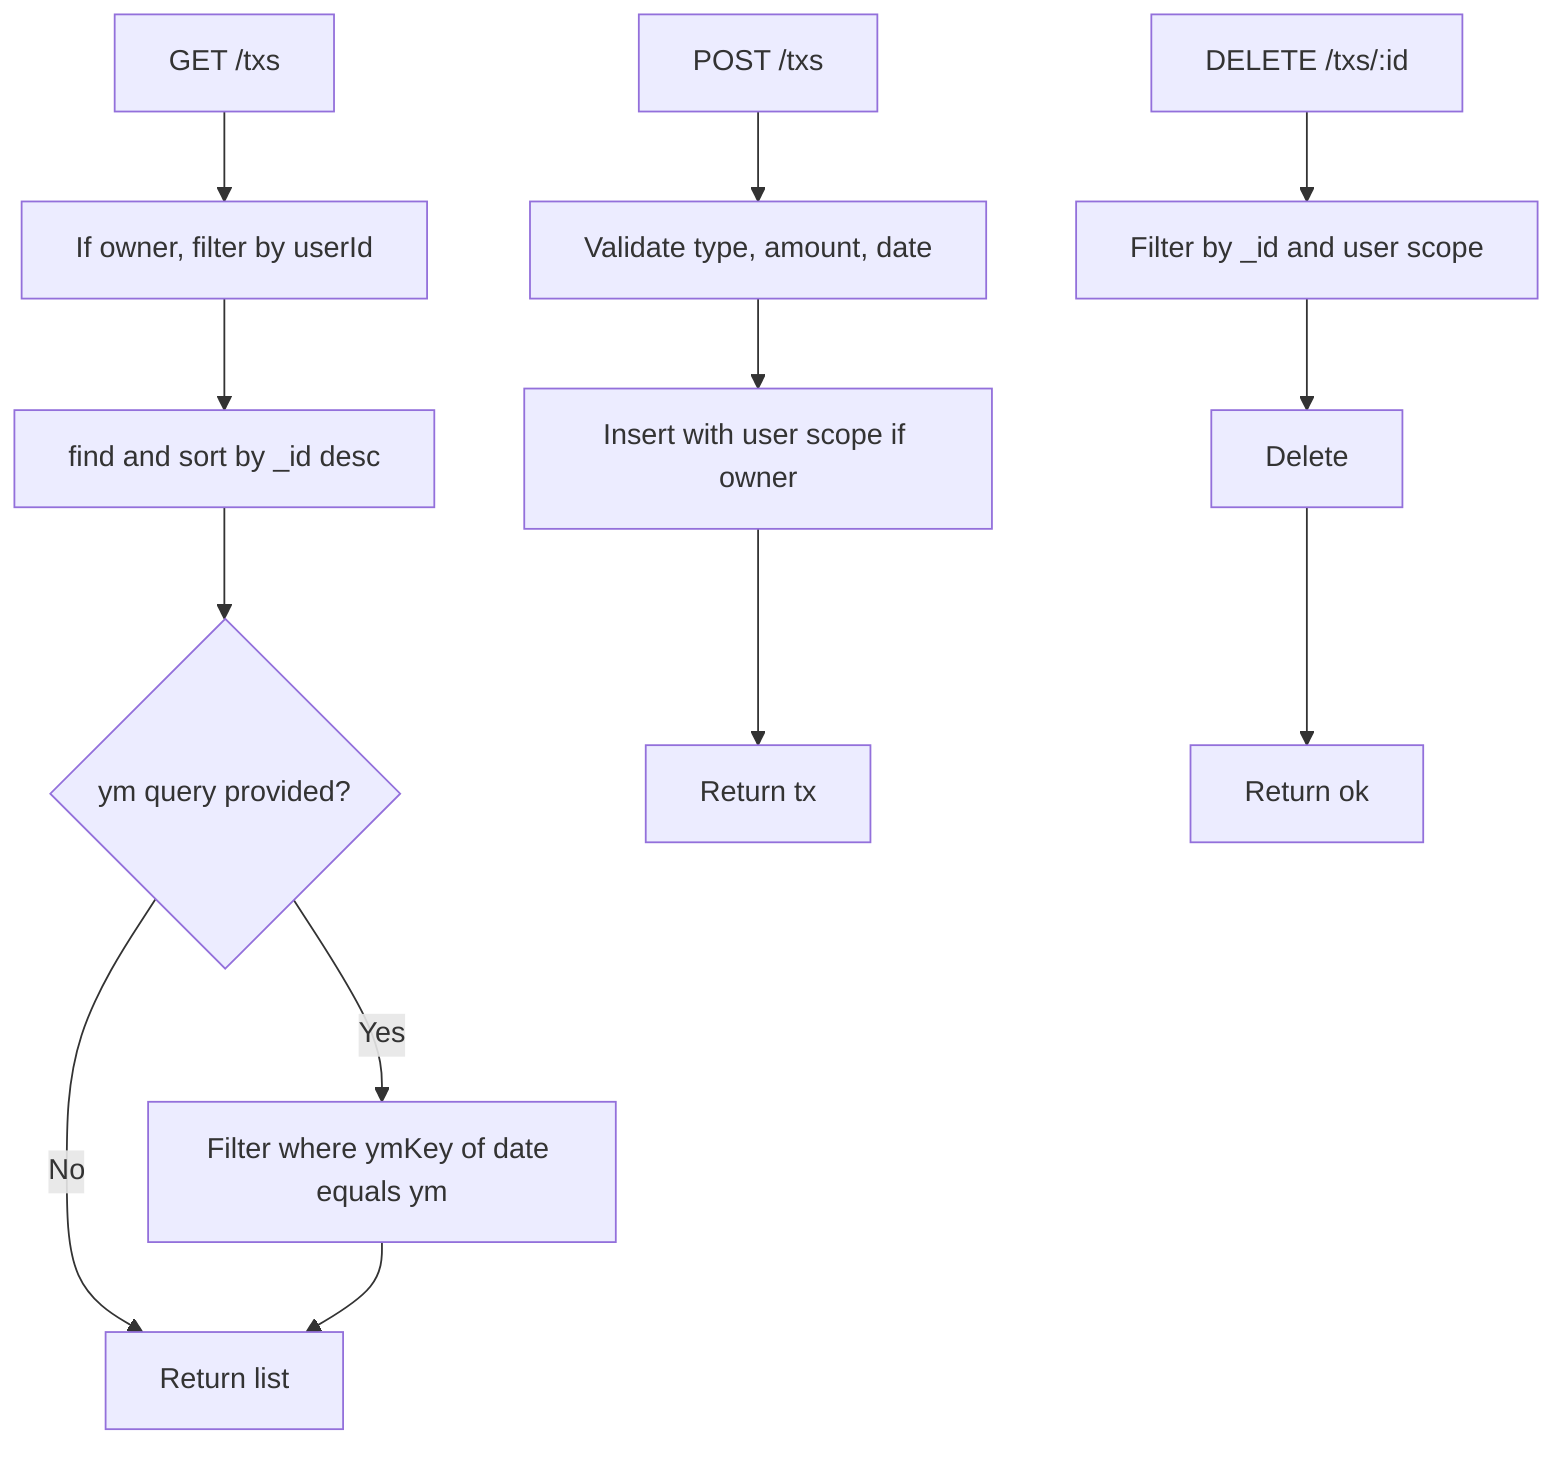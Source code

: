 flowchart TD
  %% List
  T1[GET /txs] --> T2[If owner, filter by userId]
  T2 --> T3[find and sort by _id desc]
  T3 --> T4{ym query provided?}
  T4 -->|No| T6[Return list]
  T4 -->|Yes| T5[Filter where ymKey of date equals ym]
  T5 --> T6

  %% Create
  TP1[POST /txs] --> TP2[Validate type, amount, date]
  TP2 --> TP3[Insert with user scope if owner]
  TP3 --> TP4[Return tx]

  %% Delete
  TD1[DELETE /txs/:id] --> TD2[Filter by _id and user scope]
  TD2 --> TD3[Delete]
  TD3 --> TD4[Return ok]
